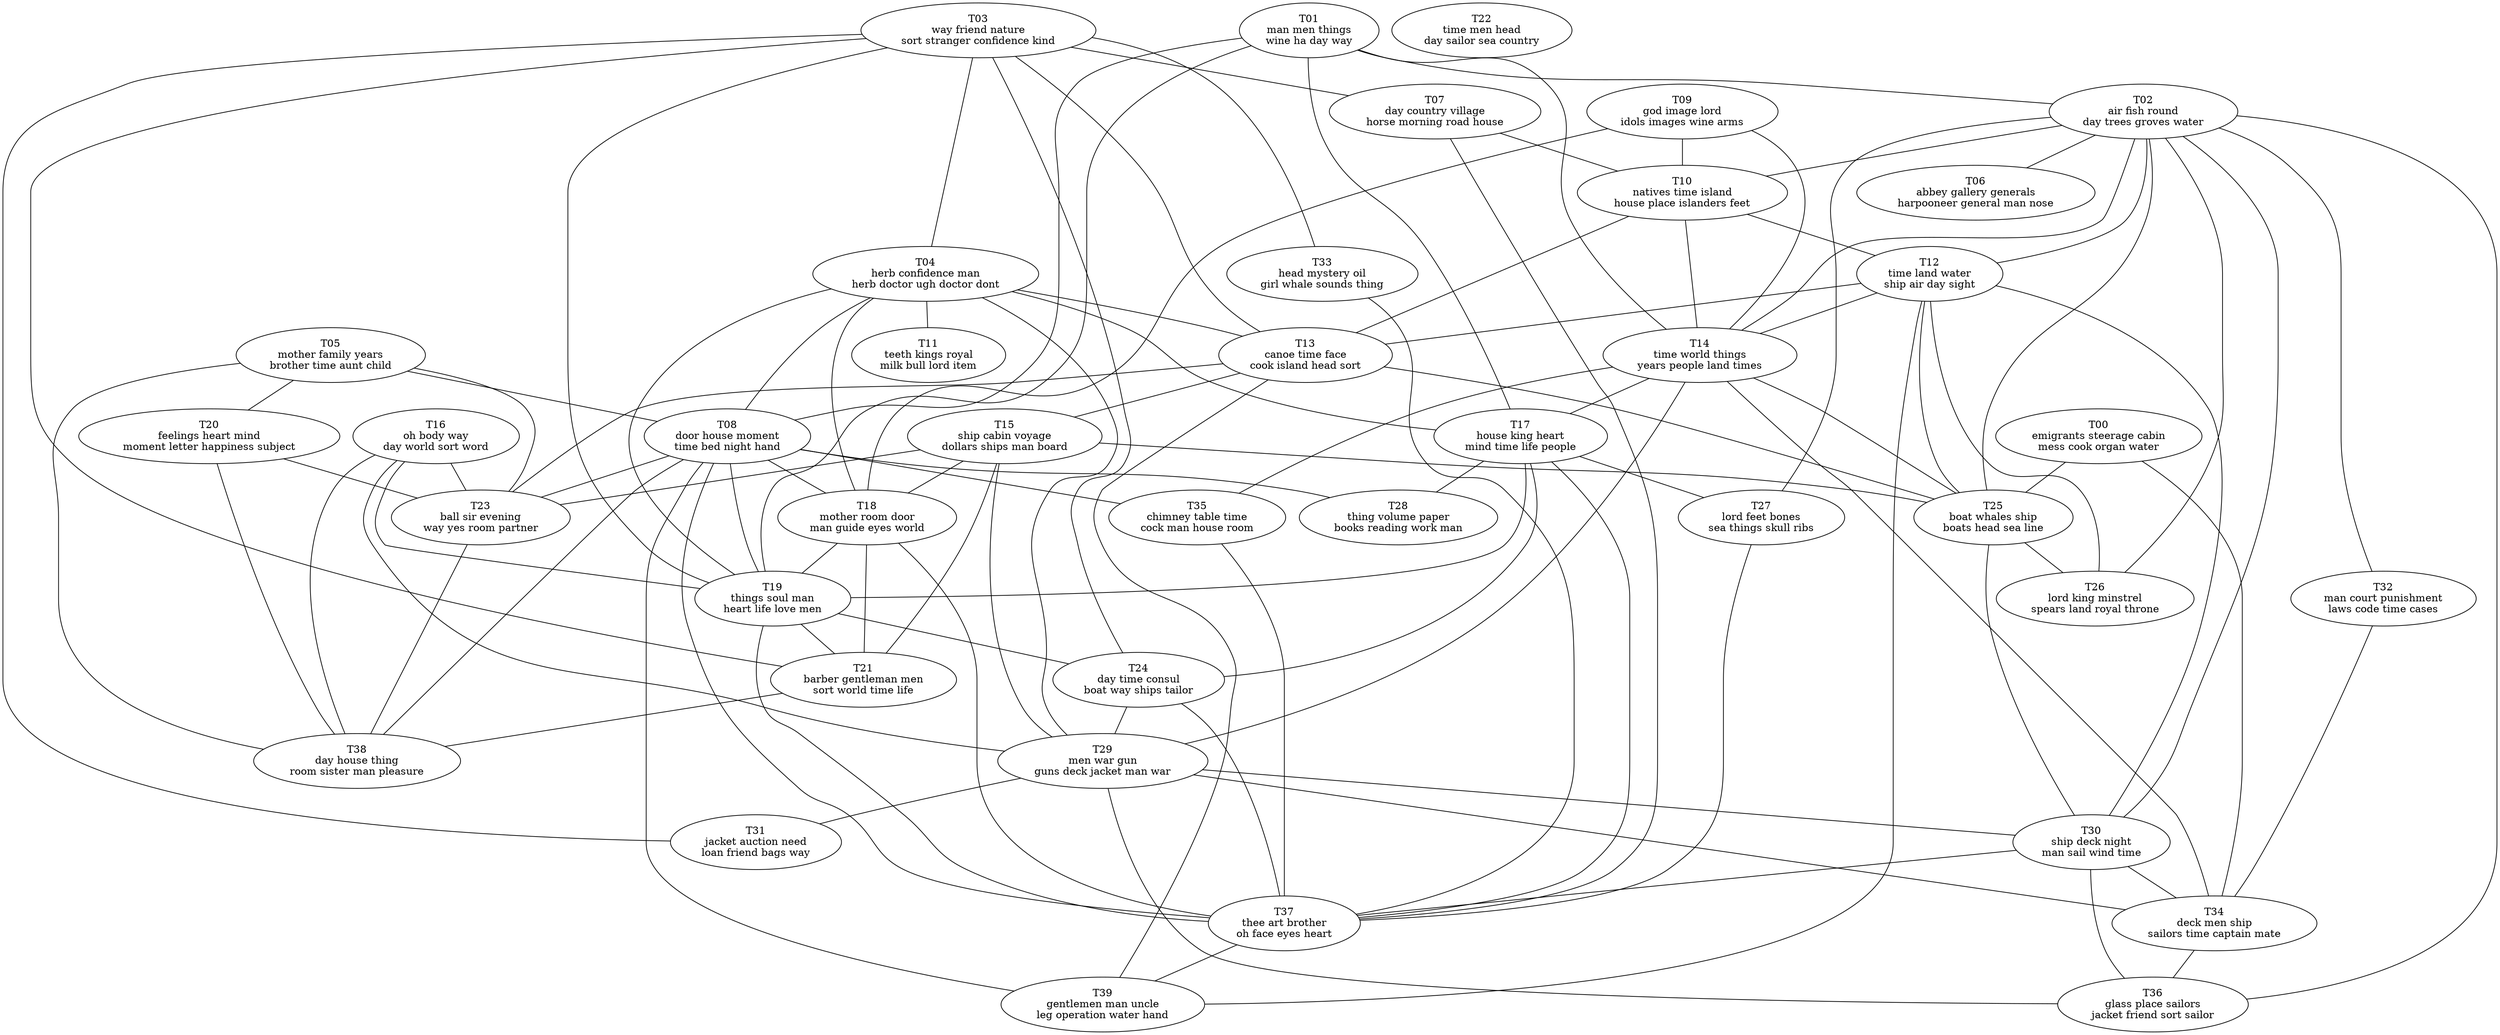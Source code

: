 graph G {
# Nodes
	T00 [label="T00\nemigrants steerage cabin\nmess cook organ water"]
	T01 [label="T01\nman men things\nwine ha day way"]
	T02 [label="T02\nair fish round\nday trees groves water"]
	T03 [label="T03\nway friend nature\nsort stranger confidence kind"]
	T04 [label="T04\nherb confidence man\nherb doctor ugh doctor dont"]
	T05 [label="T05\nmother family years\nbrother time aunt child"]
	T06 [label="T06\nabbey gallery generals\nharpooneer general man nose"]
	T07 [label="T07\nday country village\nhorse morning road house"]
	T08 [label="T08\ndoor house moment\ntime bed night hand"]
	T09 [label="T09\ngod image lord\nidols images wine arms"]
	T10 [label="T10\nnatives time island\nhouse place islanders feet"]
	T11 [label="T11\nteeth kings royal\nmilk bull lord item"]
	T12 [label="T12\ntime land water\nship air day sight"]
	T13 [label="T13\ncanoe time face\ncook island head sort"]
	T14 [label="T14\ntime world things\nyears people land times"]
	T15 [label="T15\nship cabin voyage\ndollars ships man board"]
	T16 [label="T16\noh body way\nday world sort word"]
	T17 [label="T17\nhouse king heart\nmind time life people"]
	T18 [label="T18\nmother room door\nman guide eyes world"]
	T19 [label="T19\nthings soul man\nheart life love men"]
	T20 [label="T20\nfeelings heart mind\nmoment letter happiness subject"]
	T21 [label="T21\nbarber gentleman men\nsort world time life"]
	T22 [label="T22\ntime men head\nday sailor sea country"]
	T23 [label="T23\nball sir evening\nway yes room partner"]
	T24 [label="T24\nday time consul\nboat way ships tailor"]
	T25 [label="T25\nboat whales ship\nboats head sea line"]
	T26 [label="T26\nlord king minstrel\nspears land royal throne"]
	T27 [label="T27\nlord feet bones\nsea things skull ribs"]
	T28 [label="T28\nthing volume paper\nbooks reading work man"]
	T29 [label="T29\nmen war gun\nguns deck jacket man war"]
	T30 [label="T30\nship deck night\nman sail wind time"]
	T31 [label="T31\njacket auction need\nloan friend bags way"]
	T32 [label="T32\nman court punishment\nlaws code time cases"]
	T33 [label="T33\nhead mystery oil\ngirl whale sounds thing"]
	T34 [label="T34\ndeck men ship\nsailors time captain mate"]
	T35 [label="T35\nchimney table time\ncock man house room"]
	T36 [label="T36\nglass place sailors\njacket friend sort sailor"]
	T37 [label="T37\nthee art brother\noh face eyes heart"]
	T38 [label="T38\nday house thing\nroom sister man pleasure"]
	T39 [label="T39\ngentlemen man uncle\nleg operation water hand"]
# Edges
	T00 -- T25
	T00 -- T34
	T01 -- T02
	T01 -- T08
	T01 -- T14
	T01 -- T17
	T01 -- T19
	T02 -- T06
	T02 -- T10
	T02 -- T12
	T02 -- T14
	T02 -- T25
	T02 -- T26
	T02 -- T27
	T02 -- T30
	T02 -- T32
	T02 -- T36
	T03 -- T04
	T03 -- T07
	T03 -- T13
	T03 -- T19
	T03 -- T21
	T03 -- T24
	T03 -- T31
	T03 -- T33
	T04 -- T08
	T04 -- T11
	T04 -- T13
	T04 -- T17
	T04 -- T18
	T04 -- T19
	T04 -- T29
	T05 -- T08
	T05 -- T20
	T05 -- T23
	T05 -- T38
	T07 -- T10
	T07 -- T37
	T08 -- T18
	T08 -- T19
	T08 -- T23
	T08 -- T28
	T08 -- T35
	T08 -- T37
	T08 -- T38
	T08 -- T39
	T09 -- T10
	T09 -- T14
	T09 -- T18
	T10 -- T12
	T10 -- T13
	T10 -- T14
	T12 -- T13
	T12 -- T14
	T12 -- T25
	T12 -- T26
	T12 -- T30
	T12 -- T39
	T13 -- T15
	T13 -- T23
	T13 -- T25
	T13 -- T39
	T14 -- T17
	T14 -- T25
	T14 -- T29
	T14 -- T34
	T14 -- T35
	T15 -- T18
	T15 -- T21
	T15 -- T23
	T15 -- T25
	T15 -- T29
	T16 -- T19
	T16 -- T23
	T16 -- T29
	T16 -- T38
	T17 -- T19
	T17 -- T24
	T17 -- T27
	T17 -- T28
	T17 -- T37
	T18 -- T19
	T18 -- T21
	T18 -- T37
	T19 -- T21
	T19 -- T24
	T19 -- T37
	T20 -- T23
	T20 -- T38
	T21 -- T38
	T23 -- T38
	T24 -- T29
	T24 -- T37
	T25 -- T26
	T25 -- T30
	T27 -- T37
	T29 -- T30
	T29 -- T31
	T29 -- T34
	T29 -- T36
	T30 -- T34
	T30 -- T36
	T30 -- T37
	T32 -- T34
	T33 -- T37
	T34 -- T36
	T35 -- T37
	T37 -- T39
}
